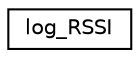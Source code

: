 digraph "Graphical Class Hierarchy"
{
 // INTERACTIVE_SVG=YES
  edge [fontname="Helvetica",fontsize="10",labelfontname="Helvetica",labelfontsize="10"];
  node [fontname="Helvetica",fontsize="10",shape=record];
  rankdir="LR";
  Node1 [label="log_RSSI",height=0.2,width=0.4,color="black", fillcolor="white", style="filled",URL="$structlog__RSSI.html"];
}

